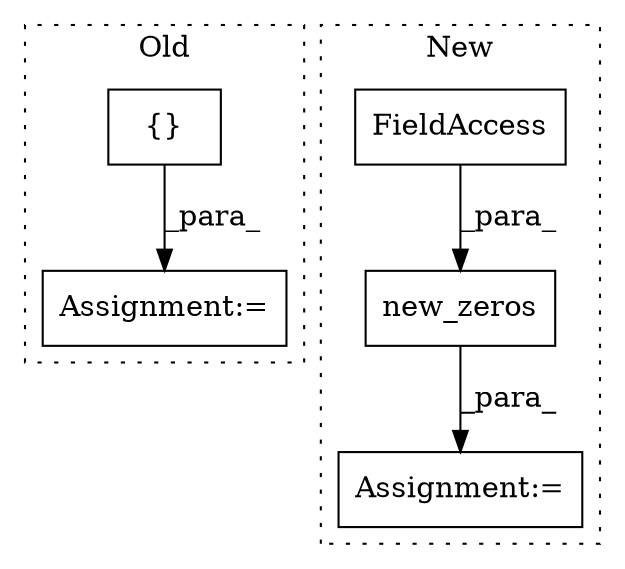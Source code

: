 digraph G {
subgraph cluster0 {
1 [label="{}" a="4" s="6439" l="2" shape="box"];
4 [label="Assignment:=" a="7" s="6429" l="1" shape="box"];
label = "Old";
style="dotted";
}
subgraph cluster1 {
2 [label="new_zeros" a="32" s="6499,6535" l="10,1" shape="box"];
3 [label="Assignment:=" a="7" s="6489" l="1" shape="box"];
5 [label="FieldAccess" a="22" s="6520" l="15" shape="box"];
label = "New";
style="dotted";
}
1 -> 4 [label="_para_"];
2 -> 3 [label="_para_"];
5 -> 2 [label="_para_"];
}